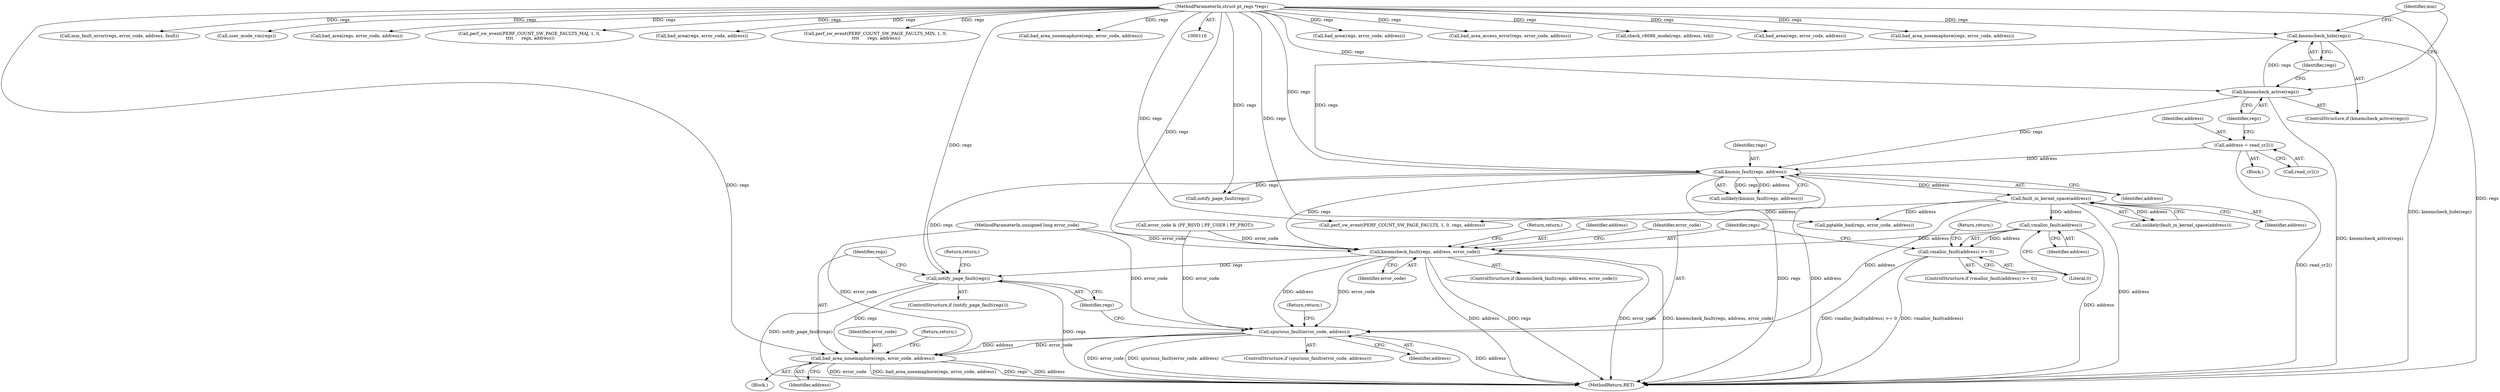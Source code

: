 digraph "0_linux_a8b0ca17b80e92faab46ee7179ba9e99ccb61233_52@API" {
"1000186" [label="(Call,vmalloc_fault(address))"];
"1000171" [label="(Call,fault_in_kernel_space(address))"];
"1000165" [label="(Call,kmmio_fault(regs, address))"];
"1000156" [label="(Call,kmemcheck_hide(regs))"];
"1000154" [label="(Call,kmemcheck_active(regs))"];
"1000117" [label="(MethodParameterIn,struct pt_regs *regs)"];
"1000150" [label="(Call,address = read_cr2())"];
"1000185" [label="(Call,vmalloc_fault(address) >= 0)"];
"1000191" [label="(Call,kmemcheck_fault(regs, address, error_code))"];
"1000197" [label="(Call,spurious_fault(error_code, address))"];
"1000205" [label="(Call,bad_area_nosemaphore(regs, error_code, address))"];
"1000202" [label="(Call,notify_page_fault(regs))"];
"1000150" [label="(Call,address = read_cr2())"];
"1000204" [label="(Return,return;)"];
"1000452" [label="(MethodReturn,RET)"];
"1000171" [label="(Call,fault_in_kernel_space(address))"];
"1000305" [label="(Call,bad_area(regs, error_code, address))"];
"1000176" [label="(Call,error_code & (PF_RSVD | PF_USER | PF_PROT))"];
"1000151" [label="(Identifier,address)"];
"1000201" [label="(ControlStructure,if (notify_page_fault(regs)))"];
"1000153" [label="(ControlStructure,if (kmemcheck_active(regs)))"];
"1000167" [label="(Identifier,address)"];
"1000202" [label="(Call,notify_page_fault(regs))"];
"1000375" [label="(Call,bad_area_access_error(regs, error_code, address))"];
"1000193" [label="(Identifier,address)"];
"1000198" [label="(Identifier,error_code)"];
"1000156" [label="(Call,kmemcheck_hide(regs))"];
"1000443" [label="(Call,check_v8086_mode(regs, address, tsk))"];
"1000184" [label="(ControlStructure,if (vmalloc_fault(address) >= 0))"];
"1000208" [label="(Identifier,address)"];
"1000165" [label="(Call,kmmio_fault(regs, address))"];
"1000164" [label="(Call,unlikely(kmmio_fault(regs, address)))"];
"1000197" [label="(Call,spurious_fault(error_code, address))"];
"1000327" [label="(Call,bad_area(regs, error_code, address))"];
"1000152" [label="(Call,read_cr2())"];
"1000254" [label="(Call,bad_area_nosemaphore(regs, error_code, address))"];
"1000241" [label="(Call,perf_sw_event(PERF_COUNT_SW_PAGE_FAULTS, 1, 0, regs, address))"];
"1000189" [label="(Return,return;)"];
"1000118" [label="(MethodParameterIn,unsigned long error_code)"];
"1000192" [label="(Identifier,regs)"];
"1000195" [label="(Return,return;)"];
"1000396" [label="(Call,mm_fault_error(regs, error_code, address, fault))"];
"1000119" [label="(Block,)"];
"1000212" [label="(Call,notify_page_fault(regs))"];
"1000157" [label="(Identifier,regs)"];
"1000194" [label="(Identifier,error_code)"];
"1000216" [label="(Call,user_mode_vm(regs))"];
"1000170" [label="(Call,unlikely(fault_in_kernel_space(address)))"];
"1000161" [label="(Identifier,mm)"];
"1000186" [label="(Call,vmalloc_fault(address))"];
"1000190" [label="(ControlStructure,if (kmemcheck_fault(regs, address, error_code)))"];
"1000191" [label="(Call,kmemcheck_fault(regs, address, error_code))"];
"1000166" [label="(Identifier,regs)"];
"1000363" [label="(Call,bad_area(regs, error_code, address))"];
"1000188" [label="(Literal,0)"];
"1000187" [label="(Identifier,address)"];
"1000416" [label="(Call,perf_sw_event(PERF_COUNT_SW_PAGE_FAULTS_MAJ, 1, 0,\n \t\t\t\t      regs, address))"];
"1000200" [label="(Return,return;)"];
"1000155" [label="(Identifier,regs)"];
"1000173" [label="(Block,)"];
"1000352" [label="(Call,bad_area(regs, error_code, address))"];
"1000199" [label="(Identifier,address)"];
"1000428" [label="(Call,perf_sw_event(PERF_COUNT_SW_PAGE_FAULTS_MIN, 1, 0,\n \t\t\t\t      regs, address))"];
"1000237" [label="(Call,pgtable_bad(regs, error_code, address))"];
"1000209" [label="(Return,return;)"];
"1000206" [label="(Identifier,regs)"];
"1000154" [label="(Call,kmemcheck_active(regs))"];
"1000172" [label="(Identifier,address)"];
"1000205" [label="(Call,bad_area_nosemaphore(regs, error_code, address))"];
"1000203" [label="(Identifier,regs)"];
"1000117" [label="(MethodParameterIn,struct pt_regs *regs)"];
"1000281" [label="(Call,bad_area_nosemaphore(regs, error_code, address))"];
"1000196" [label="(ControlStructure,if (spurious_fault(error_code, address)))"];
"1000207" [label="(Identifier,error_code)"];
"1000185" [label="(Call,vmalloc_fault(address) >= 0)"];
"1000186" -> "1000185"  [label="AST: "];
"1000186" -> "1000187"  [label="CFG: "];
"1000187" -> "1000186"  [label="AST: "];
"1000188" -> "1000186"  [label="CFG: "];
"1000186" -> "1000452"  [label="DDG: address"];
"1000186" -> "1000185"  [label="DDG: address"];
"1000171" -> "1000186"  [label="DDG: address"];
"1000186" -> "1000191"  [label="DDG: address"];
"1000171" -> "1000170"  [label="AST: "];
"1000171" -> "1000172"  [label="CFG: "];
"1000172" -> "1000171"  [label="AST: "];
"1000170" -> "1000171"  [label="CFG: "];
"1000171" -> "1000452"  [label="DDG: address"];
"1000171" -> "1000170"  [label="DDG: address"];
"1000165" -> "1000171"  [label="DDG: address"];
"1000171" -> "1000197"  [label="DDG: address"];
"1000171" -> "1000237"  [label="DDG: address"];
"1000171" -> "1000241"  [label="DDG: address"];
"1000165" -> "1000164"  [label="AST: "];
"1000165" -> "1000167"  [label="CFG: "];
"1000166" -> "1000165"  [label="AST: "];
"1000167" -> "1000165"  [label="AST: "];
"1000164" -> "1000165"  [label="CFG: "];
"1000165" -> "1000452"  [label="DDG: regs"];
"1000165" -> "1000452"  [label="DDG: address"];
"1000165" -> "1000164"  [label="DDG: regs"];
"1000165" -> "1000164"  [label="DDG: address"];
"1000156" -> "1000165"  [label="DDG: regs"];
"1000154" -> "1000165"  [label="DDG: regs"];
"1000117" -> "1000165"  [label="DDG: regs"];
"1000150" -> "1000165"  [label="DDG: address"];
"1000165" -> "1000191"  [label="DDG: regs"];
"1000165" -> "1000202"  [label="DDG: regs"];
"1000165" -> "1000212"  [label="DDG: regs"];
"1000156" -> "1000153"  [label="AST: "];
"1000156" -> "1000157"  [label="CFG: "];
"1000157" -> "1000156"  [label="AST: "];
"1000161" -> "1000156"  [label="CFG: "];
"1000156" -> "1000452"  [label="DDG: kmemcheck_hide(regs)"];
"1000154" -> "1000156"  [label="DDG: regs"];
"1000117" -> "1000156"  [label="DDG: regs"];
"1000154" -> "1000153"  [label="AST: "];
"1000154" -> "1000155"  [label="CFG: "];
"1000155" -> "1000154"  [label="AST: "];
"1000157" -> "1000154"  [label="CFG: "];
"1000161" -> "1000154"  [label="CFG: "];
"1000154" -> "1000452"  [label="DDG: kmemcheck_active(regs)"];
"1000117" -> "1000154"  [label="DDG: regs"];
"1000117" -> "1000116"  [label="AST: "];
"1000117" -> "1000452"  [label="DDG: regs"];
"1000117" -> "1000191"  [label="DDG: regs"];
"1000117" -> "1000202"  [label="DDG: regs"];
"1000117" -> "1000205"  [label="DDG: regs"];
"1000117" -> "1000212"  [label="DDG: regs"];
"1000117" -> "1000216"  [label="DDG: regs"];
"1000117" -> "1000237"  [label="DDG: regs"];
"1000117" -> "1000241"  [label="DDG: regs"];
"1000117" -> "1000254"  [label="DDG: regs"];
"1000117" -> "1000281"  [label="DDG: regs"];
"1000117" -> "1000305"  [label="DDG: regs"];
"1000117" -> "1000327"  [label="DDG: regs"];
"1000117" -> "1000352"  [label="DDG: regs"];
"1000117" -> "1000363"  [label="DDG: regs"];
"1000117" -> "1000375"  [label="DDG: regs"];
"1000117" -> "1000396"  [label="DDG: regs"];
"1000117" -> "1000416"  [label="DDG: regs"];
"1000117" -> "1000428"  [label="DDG: regs"];
"1000117" -> "1000443"  [label="DDG: regs"];
"1000150" -> "1000119"  [label="AST: "];
"1000150" -> "1000152"  [label="CFG: "];
"1000151" -> "1000150"  [label="AST: "];
"1000152" -> "1000150"  [label="AST: "];
"1000155" -> "1000150"  [label="CFG: "];
"1000150" -> "1000452"  [label="DDG: read_cr2()"];
"1000185" -> "1000184"  [label="AST: "];
"1000185" -> "1000188"  [label="CFG: "];
"1000188" -> "1000185"  [label="AST: "];
"1000189" -> "1000185"  [label="CFG: "];
"1000192" -> "1000185"  [label="CFG: "];
"1000185" -> "1000452"  [label="DDG: vmalloc_fault(address)"];
"1000185" -> "1000452"  [label="DDG: vmalloc_fault(address) >= 0"];
"1000191" -> "1000190"  [label="AST: "];
"1000191" -> "1000194"  [label="CFG: "];
"1000192" -> "1000191"  [label="AST: "];
"1000193" -> "1000191"  [label="AST: "];
"1000194" -> "1000191"  [label="AST: "];
"1000195" -> "1000191"  [label="CFG: "];
"1000198" -> "1000191"  [label="CFG: "];
"1000191" -> "1000452"  [label="DDG: error_code"];
"1000191" -> "1000452"  [label="DDG: kmemcheck_fault(regs, address, error_code)"];
"1000191" -> "1000452"  [label="DDG: address"];
"1000191" -> "1000452"  [label="DDG: regs"];
"1000176" -> "1000191"  [label="DDG: error_code"];
"1000118" -> "1000191"  [label="DDG: error_code"];
"1000191" -> "1000197"  [label="DDG: error_code"];
"1000191" -> "1000197"  [label="DDG: address"];
"1000191" -> "1000202"  [label="DDG: regs"];
"1000197" -> "1000196"  [label="AST: "];
"1000197" -> "1000199"  [label="CFG: "];
"1000198" -> "1000197"  [label="AST: "];
"1000199" -> "1000197"  [label="AST: "];
"1000200" -> "1000197"  [label="CFG: "];
"1000203" -> "1000197"  [label="CFG: "];
"1000197" -> "1000452"  [label="DDG: spurious_fault(error_code, address)"];
"1000197" -> "1000452"  [label="DDG: address"];
"1000197" -> "1000452"  [label="DDG: error_code"];
"1000176" -> "1000197"  [label="DDG: error_code"];
"1000118" -> "1000197"  [label="DDG: error_code"];
"1000197" -> "1000205"  [label="DDG: error_code"];
"1000197" -> "1000205"  [label="DDG: address"];
"1000205" -> "1000173"  [label="AST: "];
"1000205" -> "1000208"  [label="CFG: "];
"1000206" -> "1000205"  [label="AST: "];
"1000207" -> "1000205"  [label="AST: "];
"1000208" -> "1000205"  [label="AST: "];
"1000209" -> "1000205"  [label="CFG: "];
"1000205" -> "1000452"  [label="DDG: regs"];
"1000205" -> "1000452"  [label="DDG: address"];
"1000205" -> "1000452"  [label="DDG: error_code"];
"1000205" -> "1000452"  [label="DDG: bad_area_nosemaphore(regs, error_code, address)"];
"1000202" -> "1000205"  [label="DDG: regs"];
"1000118" -> "1000205"  [label="DDG: error_code"];
"1000202" -> "1000201"  [label="AST: "];
"1000202" -> "1000203"  [label="CFG: "];
"1000203" -> "1000202"  [label="AST: "];
"1000204" -> "1000202"  [label="CFG: "];
"1000206" -> "1000202"  [label="CFG: "];
"1000202" -> "1000452"  [label="DDG: regs"];
"1000202" -> "1000452"  [label="DDG: notify_page_fault(regs)"];
}

